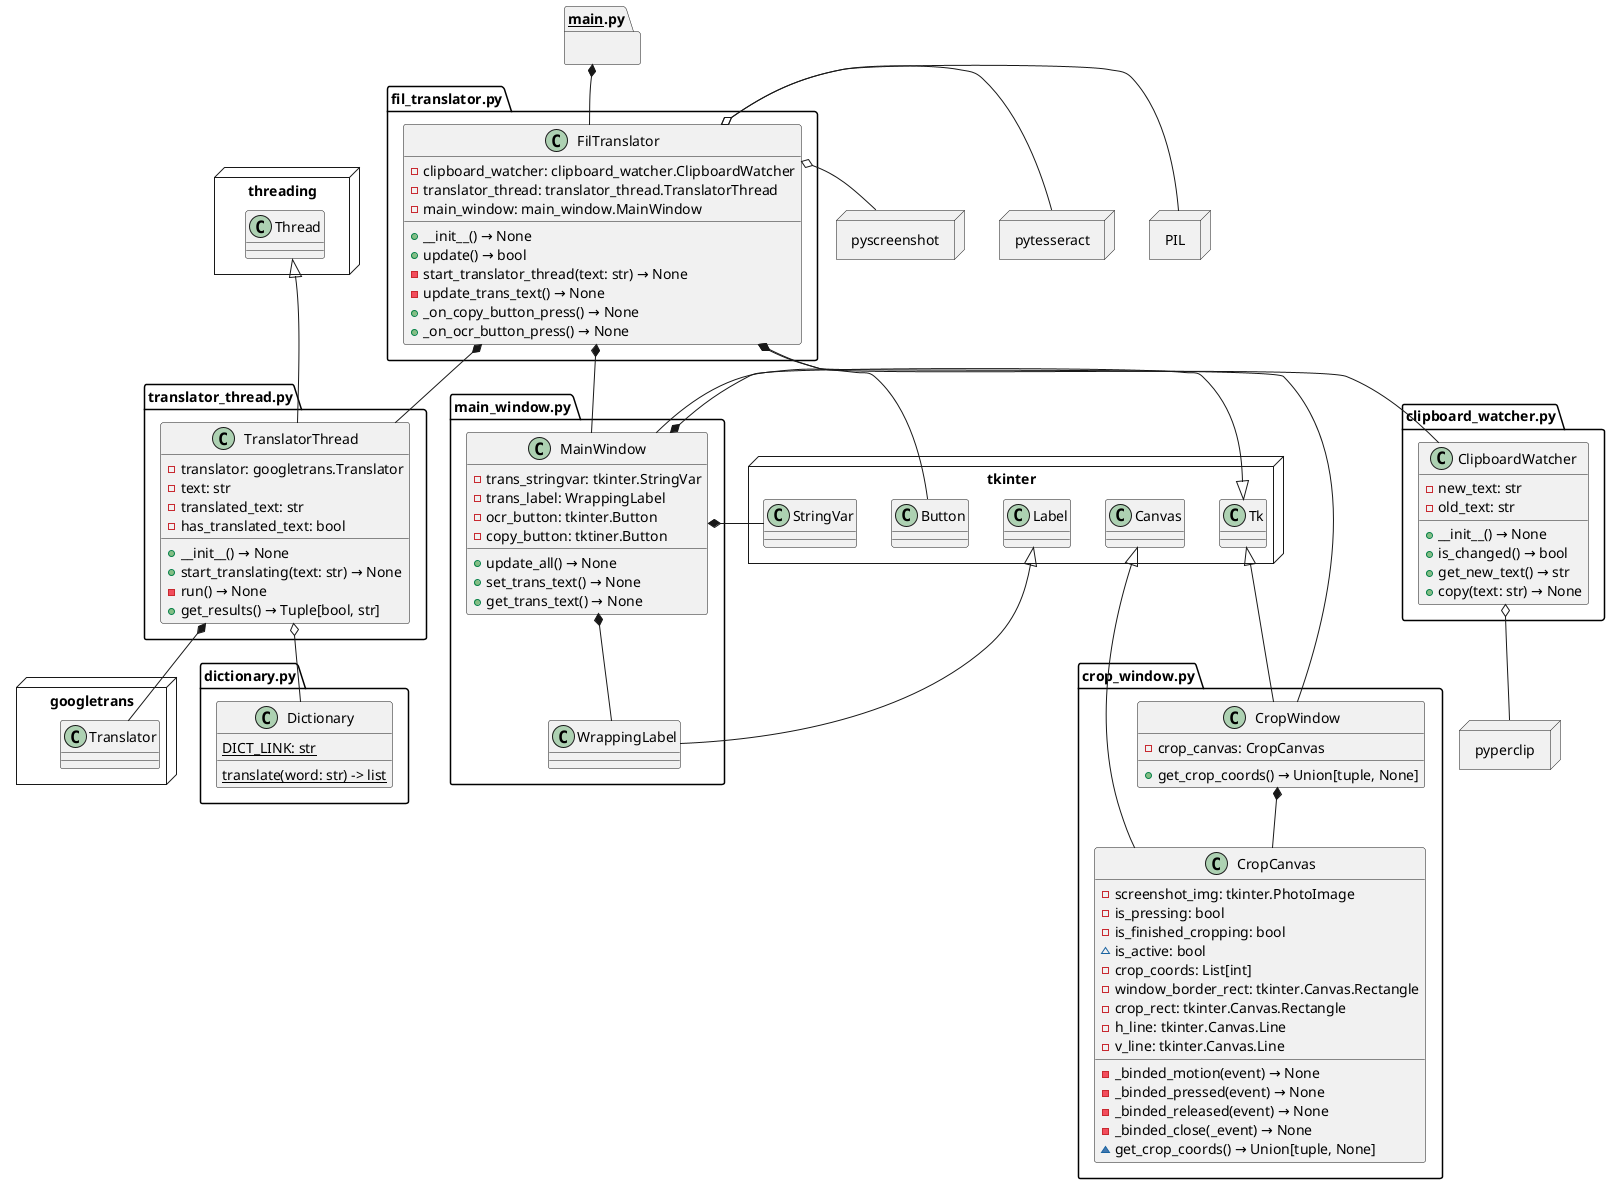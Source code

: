 @startuml FilTranslator UML
set namespaceSeparator ::

package threading <<Node>>{
    class threading::Thread{}
}
package tkinter <<Node>>{
    class tkinter::Canvas{}
    class tkinter::Button{}
    class tkinter::Tk{}
    class tkinter::StringVar{}
    class tkinter::Label{}
}
package pyperclip <<Node>>{

}
package googletrans <<Node>>{
    class googletrans::Translator{}
}
package dictionary.py {
    class dictionary.py::Dictionary {
        {static} DICT_LINK: str
        {static} translate(word: str) -> list
    }
}
package pytesseract <<Node>>{
}
package pyscreenshot <<Node>>{
}
package PIL <<Node>>{
}
package __main__.py {}
__main__.py *-- fil_translator.py::FilTranslator
__main__.py -[hidden]-> fil_translator.py::FilTranslator

class fil_translator.py::FilTranslator {
    - clipboard_watcher: clipboard_watcher.ClipboardWatcher
    - translator_thread: translator_thread.TranslatorThread
    - main_window: main_window.MainWindow
    + __init__() → None
    + update() → bool
    - start_translator_thread(text: str) → None
    - update_trans_text() → None
    + _on_copy_button_press() → None
    + _on_ocr_button_press() → None
}
fil_translator.py::FilTranslator -[hidden]> pyscreenshot
fil_translator.py::FilTranslator -[hidden]> pytesseract
fil_translator.py::FilTranslator -[hidden]> PIL
fil_translator.py::FilTranslator o-- PIL
fil_translator.py::FilTranslator o-- pytesseract
fil_translator.py::FilTranslator o-- pyscreenshot
fil_translator.py::FilTranslator *-- crop_window.py::CropWindow
fil_translator.py::FilTranslator *-- clipboard_watcher.py::ClipboardWatcher
fil_translator.py::FilTranslator *-- translator_thread.py::TranslatorThread
fil_translator.py::FilTranslator *-- main_window.py::MainWindow

class clipboard_watcher.py::ClipboardWatcher {
    - new_text: str
    - old_text: str
    + __init__() → None
    + is_changed() → bool
    + get_new_text() → str
    + copy(text: str) → None
}
clipboard_watcher.py::ClipboardWatcher o-- pyperclip

class translator_thread.py::TranslatorThread {
    - translator: googletrans.Translator
    - text: str
    - translated_text: str
    - has_translated_text: bool
    + __init__() → None
    + start_translating(text: str) → None
    - run() → None
    + get_results() → Tuple[bool, str]
}
translator_thread.py::TranslatorThread -[hidden]-> threading::Thread
threading::Thread <|-- translator_thread.py::TranslatorThread 
translator_thread.py::TranslatorThread o-- dictionary.py::Dictionary
translator_thread.py::TranslatorThread *-- googletrans::Translator

package crop_window.py {
    class CropCanvas {
        - screenshot_img: tkinter.PhotoImage
        - is_pressing: bool
        - is_finished_cropping: bool
        ~ is_active: bool
        - crop_coords: List[int]
        - window_border_rect: tkinter.Canvas.Rectangle
        - crop_rect: tkinter.Canvas.Rectangle
        - h_line: tkinter.Canvas.Line
        - v_line: tkinter.Canvas.Line
        - _binded_motion(event) → None
        - _binded_pressed(event) → None
        - _binded_released(event) → None
        - _binded_close(_event) → None
        ~ get_crop_coords() → Union[tuple, None]
    }

    class CropWindow {
        - crop_canvas: CropCanvas
        + get_crop_coords() → Union[tuple, None]
    }
    tkinter::Canvas <|-- CropCanvas
    tkinter::Tk <|-- CropWindow
    CropWindow *-- CropCanvas
}

package main_window.py{
    class MainWindow {
        - trans_stringvar: tkinter.StringVar
        - trans_label: WrappingLabel
        - ocr_button: tkinter.Button
        - copy_button: tktiner.Button
        + update_all() → None
        + set_trans_text() → None
        + get_trans_text() → None
    }
    class WrappingLabel {}
    tkinter::Label <|-- WrappingLabel
    tkinter::Tk <|-- MainWindow
    MainWindow *-- WrappingLabel
    MainWindow *-- tkinter::StringVar
    MainWindow *-- tkinter::Button
}

@enduml